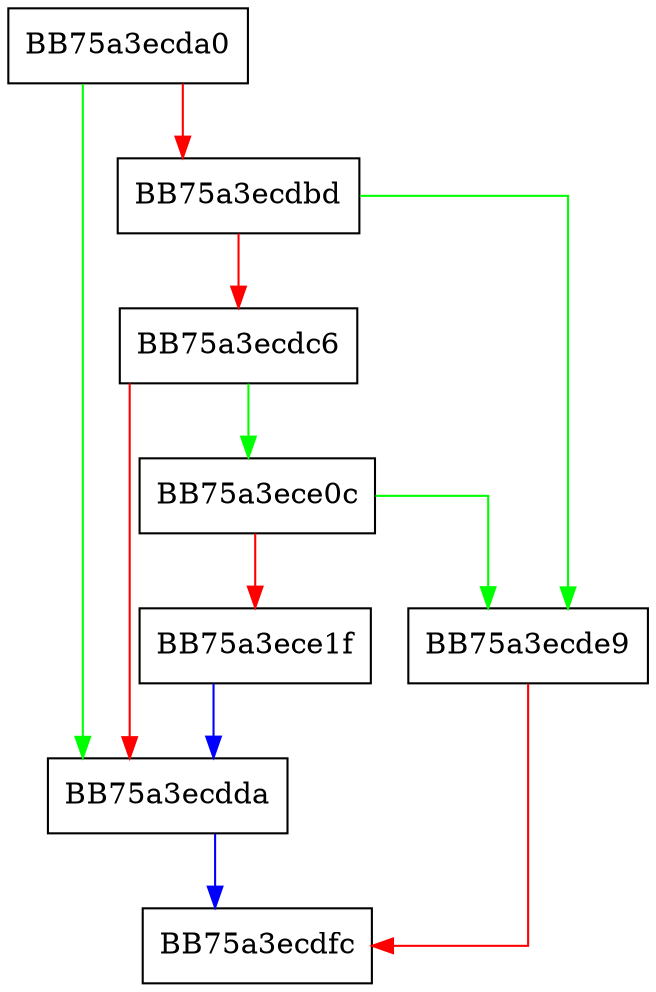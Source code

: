 digraph GetBaseNameAndPathId {
  node [shape="box"];
  graph [splines=ortho];
  BB75a3ecda0 -> BB75a3ecdda [color="green"];
  BB75a3ecda0 -> BB75a3ecdbd [color="red"];
  BB75a3ecdbd -> BB75a3ecde9 [color="green"];
  BB75a3ecdbd -> BB75a3ecdc6 [color="red"];
  BB75a3ecdc6 -> BB75a3ece0c [color="green"];
  BB75a3ecdc6 -> BB75a3ecdda [color="red"];
  BB75a3ecdda -> BB75a3ecdfc [color="blue"];
  BB75a3ecde9 -> BB75a3ecdfc [color="red"];
  BB75a3ece0c -> BB75a3ecde9 [color="green"];
  BB75a3ece0c -> BB75a3ece1f [color="red"];
  BB75a3ece1f -> BB75a3ecdda [color="blue"];
}